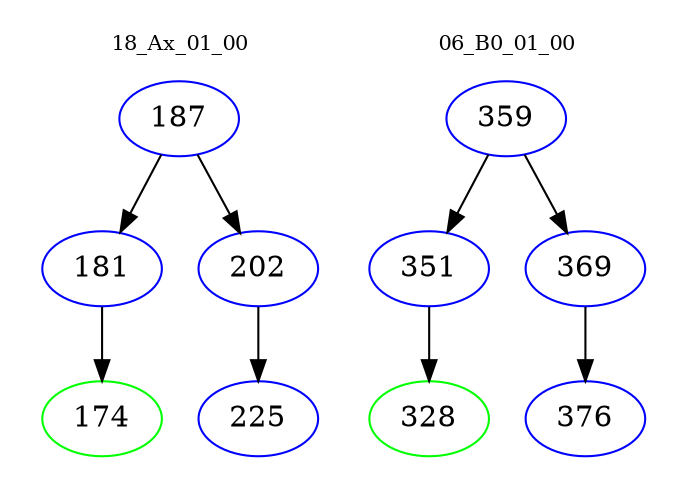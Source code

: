 digraph{
subgraph cluster_0 {
color = white
label = "18_Ax_01_00";
fontsize=10;
T0_187 [label="187", color="blue"]
T0_187 -> T0_181 [color="black"]
T0_181 [label="181", color="blue"]
T0_181 -> T0_174 [color="black"]
T0_174 [label="174", color="green"]
T0_187 -> T0_202 [color="black"]
T0_202 [label="202", color="blue"]
T0_202 -> T0_225 [color="black"]
T0_225 [label="225", color="blue"]
}
subgraph cluster_1 {
color = white
label = "06_B0_01_00";
fontsize=10;
T1_359 [label="359", color="blue"]
T1_359 -> T1_351 [color="black"]
T1_351 [label="351", color="blue"]
T1_351 -> T1_328 [color="black"]
T1_328 [label="328", color="green"]
T1_359 -> T1_369 [color="black"]
T1_369 [label="369", color="blue"]
T1_369 -> T1_376 [color="black"]
T1_376 [label="376", color="blue"]
}
}
